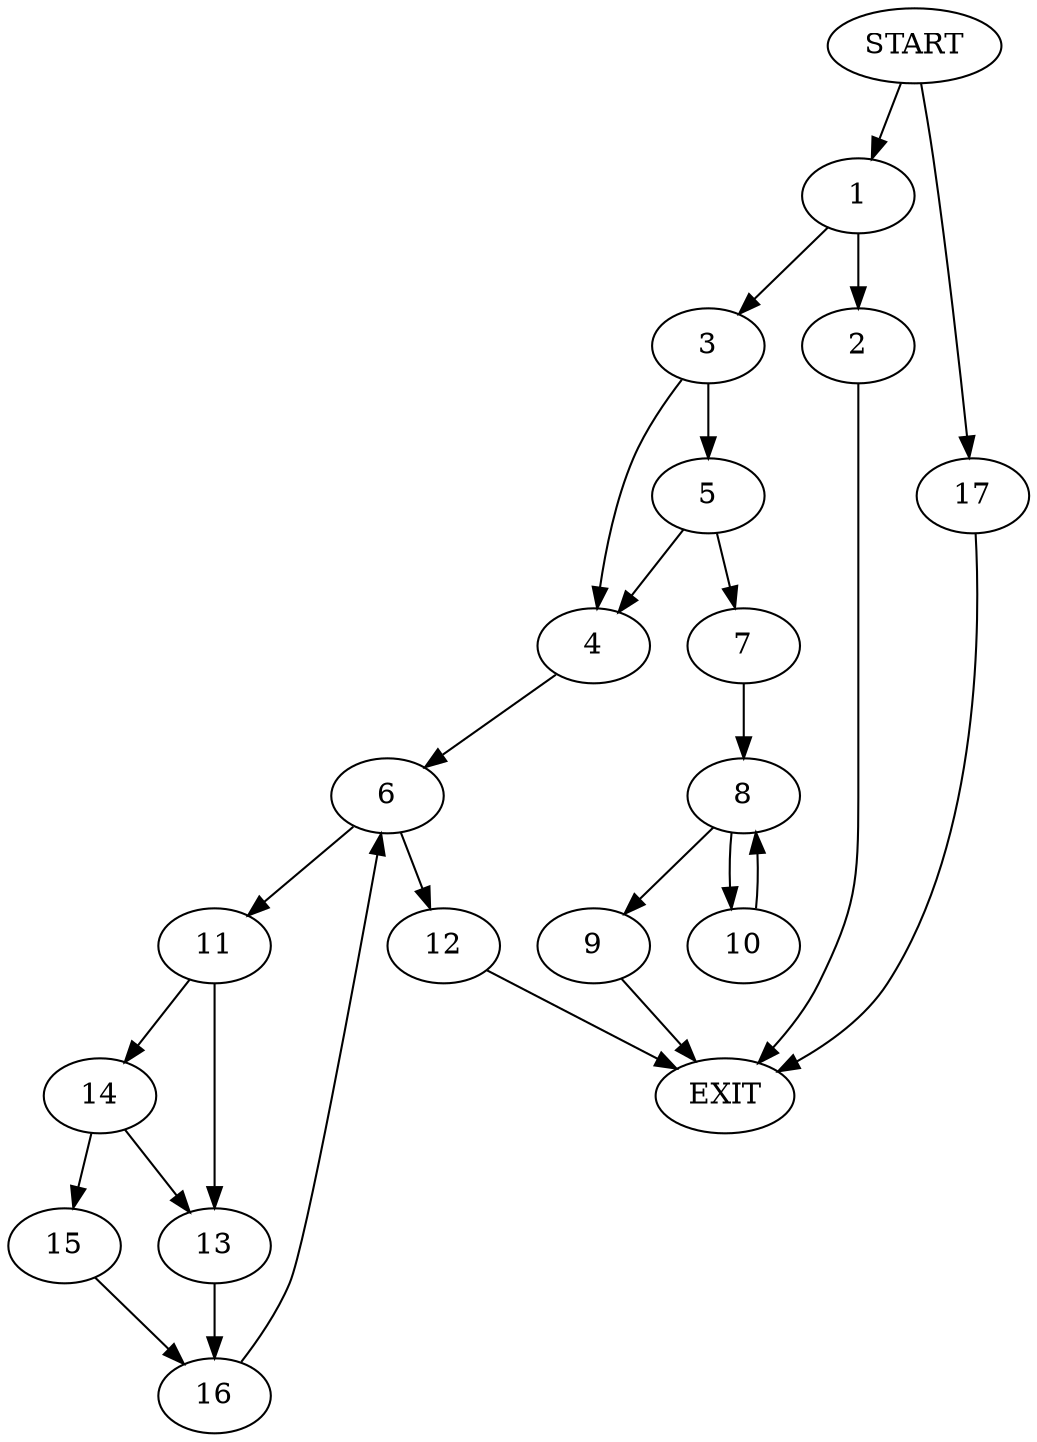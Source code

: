 digraph {
0 [label="START"]
18 [label="EXIT"]
0 -> 1
1 -> 2
1 -> 3
3 -> 4
3 -> 5
2 -> 18
4 -> 6
5 -> 4
5 -> 7
7 -> 8
8 -> 9
8 -> 10
10 -> 8
9 -> 18
6 -> 11
6 -> 12
11 -> 13
11 -> 14
12 -> 18
14 -> 15
14 -> 13
13 -> 16
15 -> 16
16 -> 6
0 -> 17
17 -> 18
}
